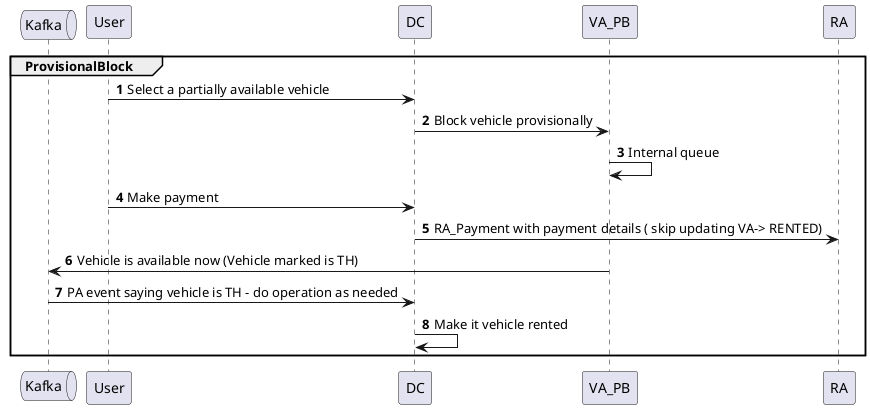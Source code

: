 @startuml

'skinparam monochrome true

queue Kafka

group ProvisionalBlock
    hide unlinked
    autonumber
    User ->DC: Select a partially available vehicle
    DC-> VA_PB: Block vehicle provisionally
    VA_PB-> VA_PB: Internal queue
    User-> DC: Make payment
    DC-> RA: RA_Payment with payment details ( skip updating VA-> RENTED)

    VA_PB-> Kafka: Vehicle is available now (Vehicle marked is TH)
    Kafka-> DC: PA event saying vehicle is TH - do operation as needed
    DC-> DC: Make it vehicle rented
end
@enduml